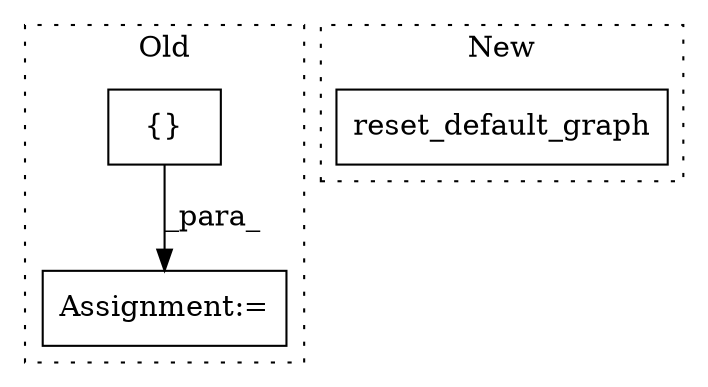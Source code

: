 digraph G {
subgraph cluster0 {
1 [label="{}" a="4" s="2470,3052" l="1,1" shape="box"];
3 [label="Assignment:=" a="7" s="2452" l="1" shape="box"];
label = "Old";
style="dotted";
}
subgraph cluster1 {
2 [label="reset_default_graph" a="32" s="2016" l="21" shape="box"];
label = "New";
style="dotted";
}
1 -> 3 [label="_para_"];
}